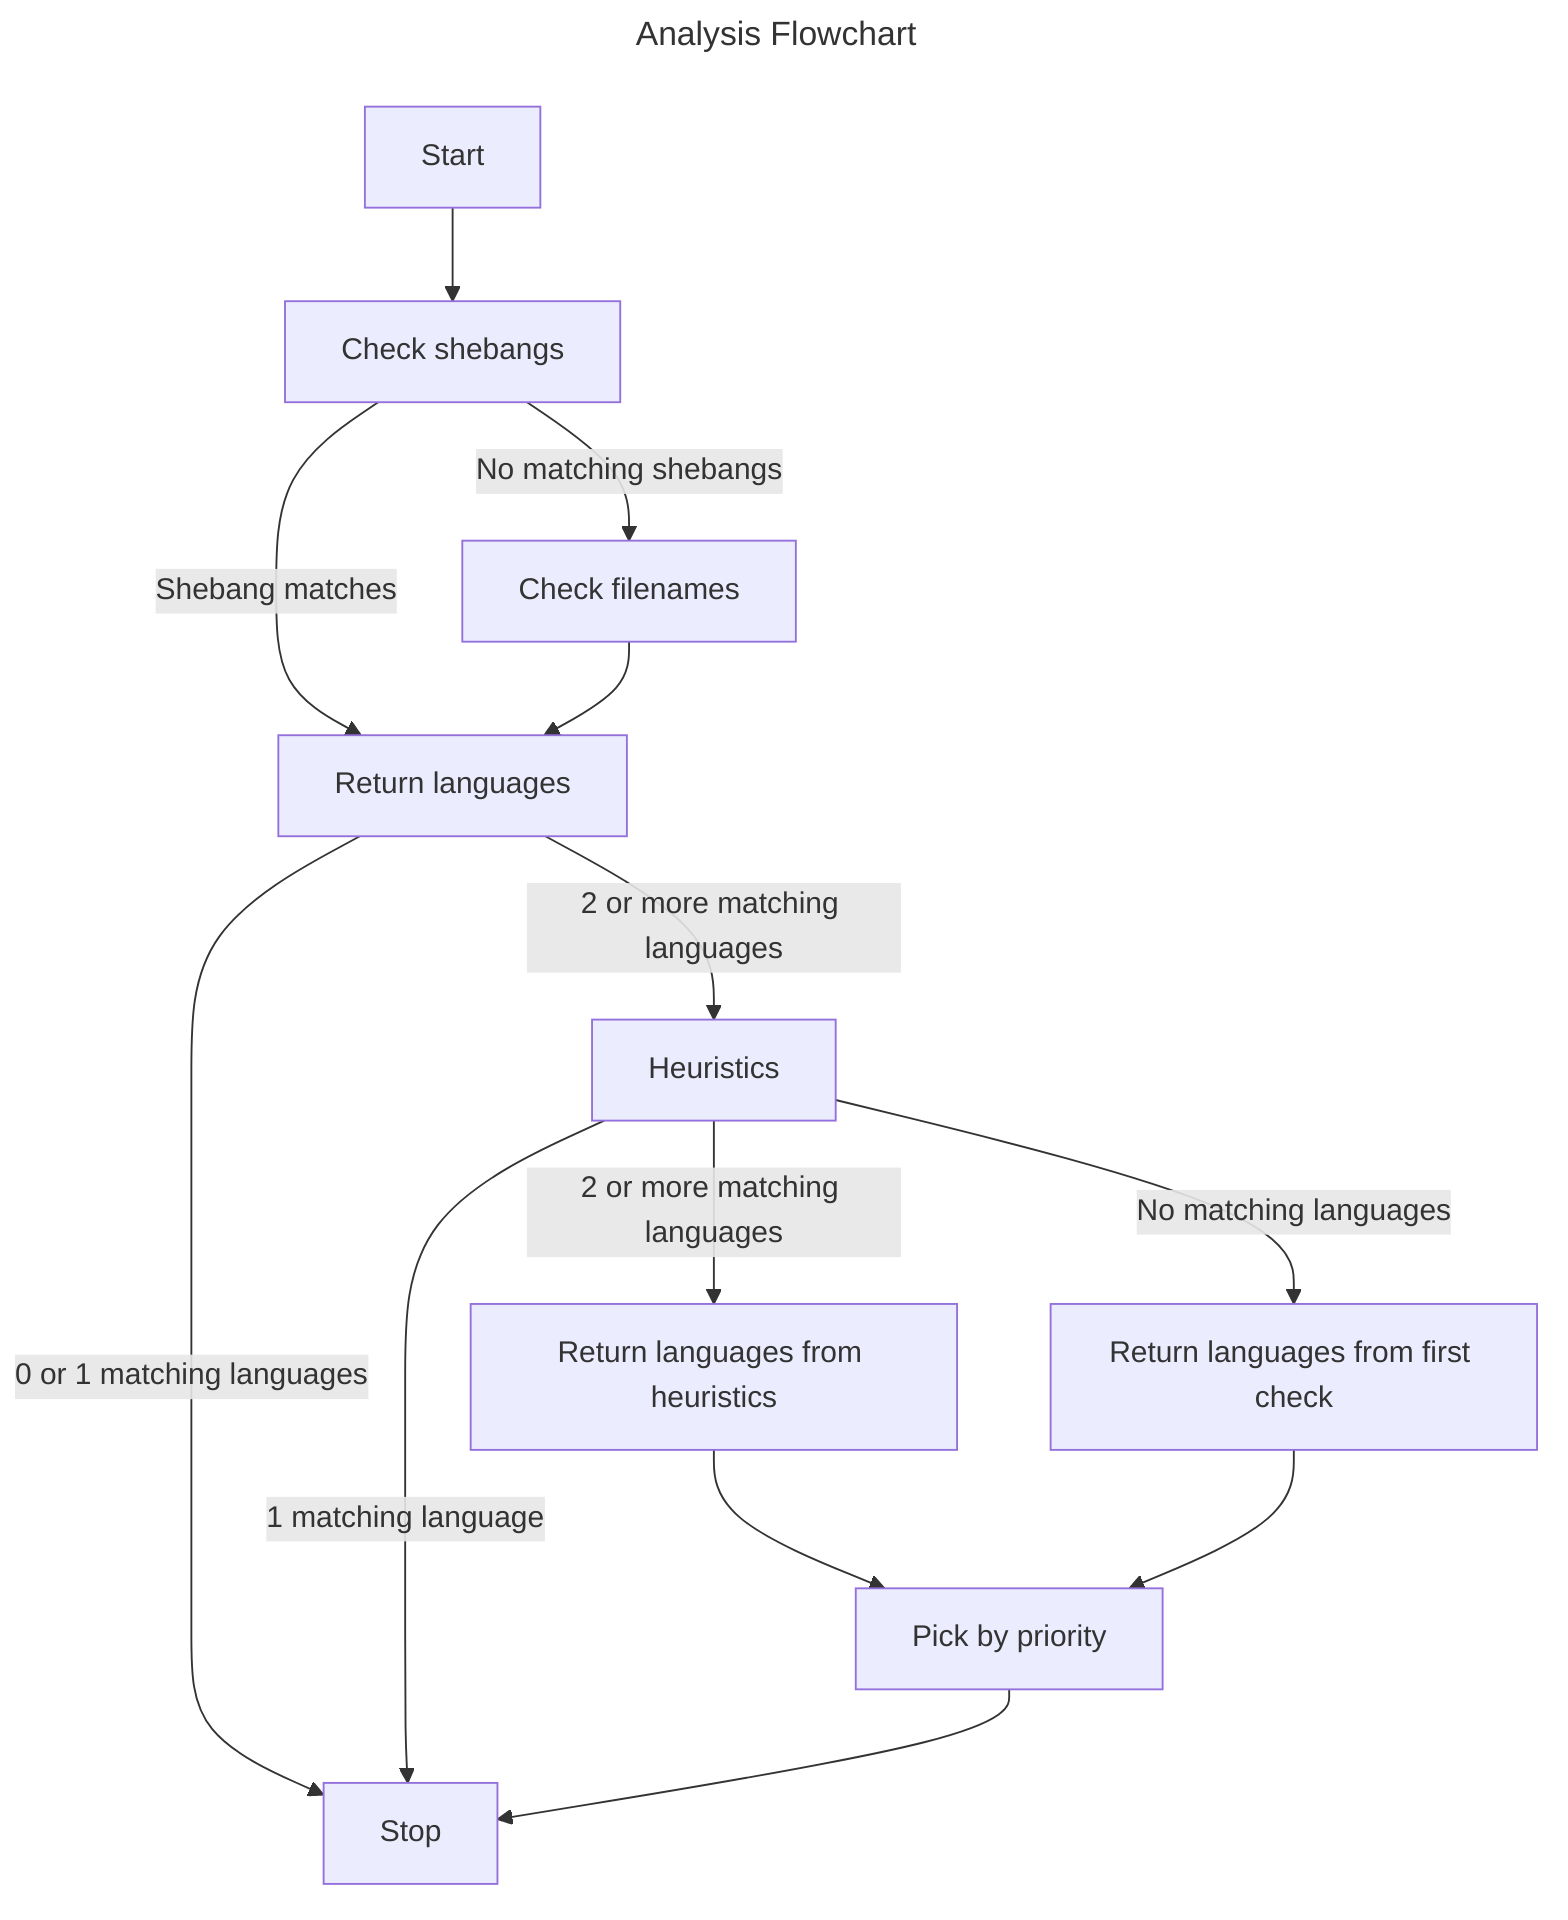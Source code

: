 ---
title: Analysis Flowchart
---
flowchart TD
    start[Start]
    pass1[Check shebangs]
    pass1part2[Check filenames]
    result1[Return languages]
    pass2[Heuristics]
    result2branch1[Return languages from heuristics]
    result2branch2[Return languages from first check]
    pass3[Pick by priority]
    stop[Stop]
    start --> pass1
    pass1 -->|Shebang matches| result1
    pass1 -->|No matching shebangs| pass1part2
    pass1part2 --> result1
    result1 -->|0 or 1 matching languages| stop
    result1 -->|2 or more matching languages| pass2
    pass2 -->|1 matching language| stop
    pass2 -->|2 or more matching languages| result2branch1
    pass2 -->|No matching languages| result2branch2
    result2branch1 --> pass3
    result2branch2 --> pass3
    pass3 --> stop